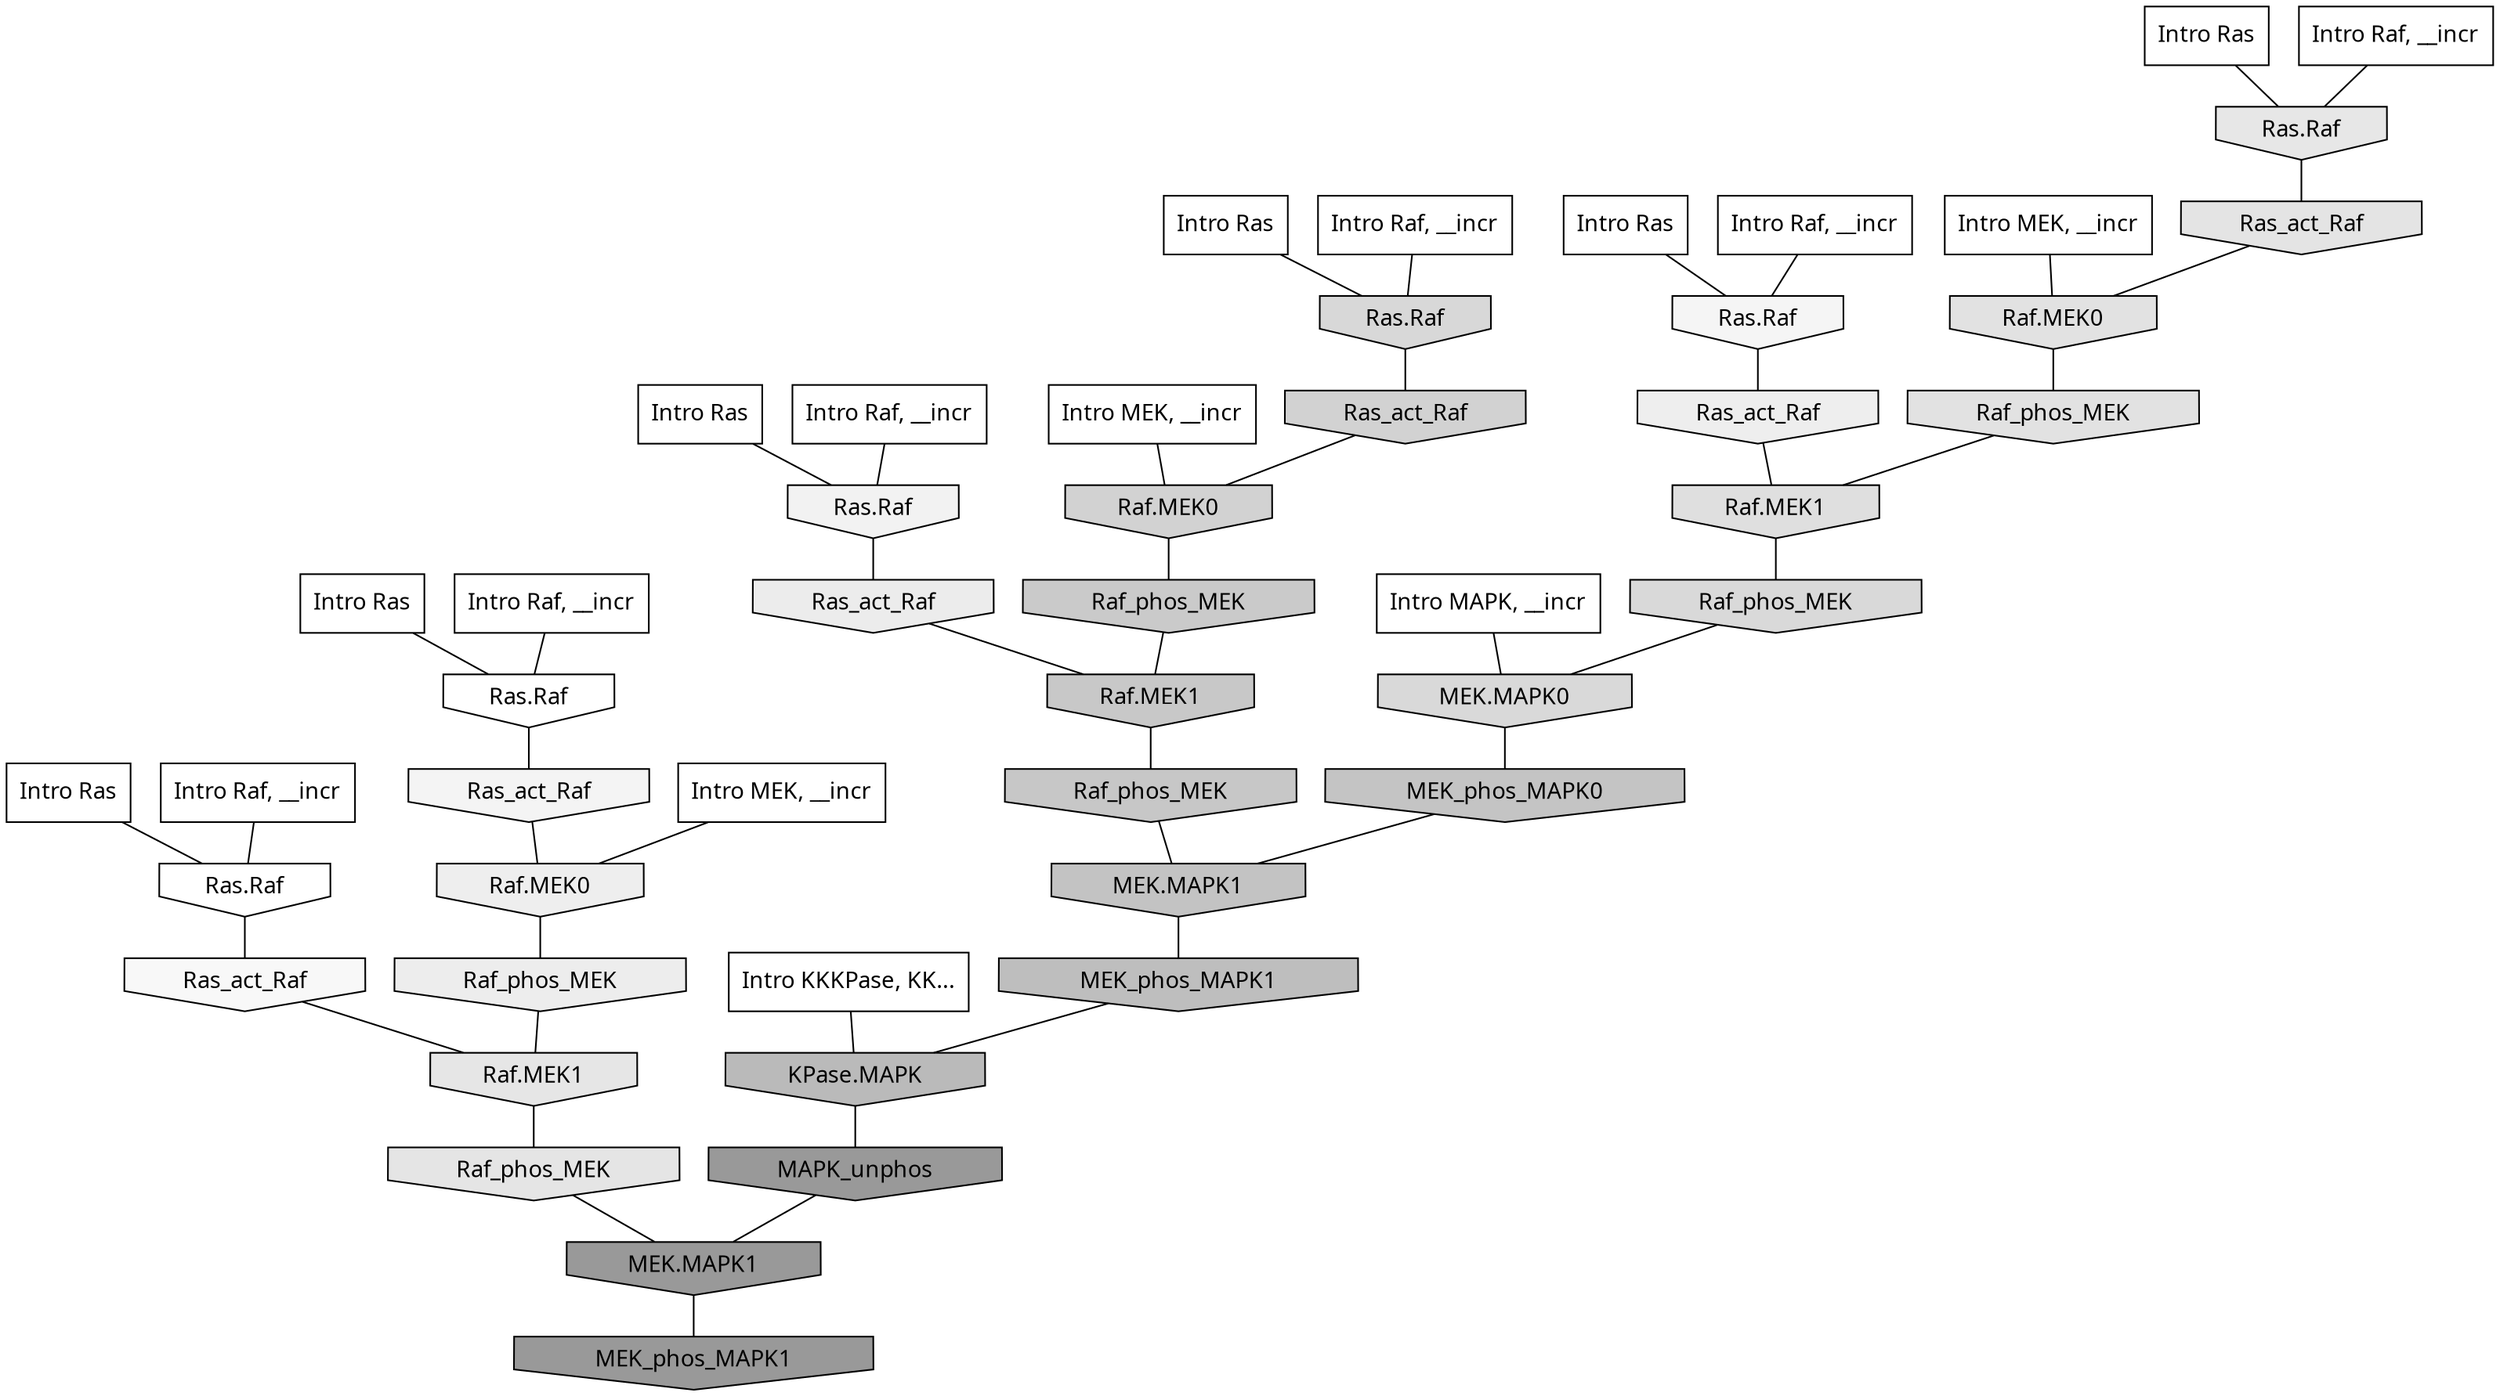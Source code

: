 digraph G{
  rankdir="TB";
  ranksep=0.30;
  node [fontname="CMU Serif"];
  edge [fontname="CMU Serif"];
  
  11 [label="Intro Ras", shape=rectangle, style=filled, fillcolor="0.000 0.000 1.000"]
  
  14 [label="Intro Ras", shape=rectangle, style=filled, fillcolor="0.000 0.000 1.000"]
  
  67 [label="Intro Ras", shape=rectangle, style=filled, fillcolor="0.000 0.000 1.000"]
  
  69 [label="Intro Ras", shape=rectangle, style=filled, fillcolor="0.000 0.000 1.000"]
  
  90 [label="Intro Ras", shape=rectangle, style=filled, fillcolor="0.000 0.000 1.000"]
  
  96 [label="Intro Ras", shape=rectangle, style=filled, fillcolor="0.000 0.000 1.000"]
  
  288 [label="Intro Raf, __incr", shape=rectangle, style=filled, fillcolor="0.000 0.000 1.000"]
  
  383 [label="Intro Raf, __incr", shape=rectangle, style=filled, fillcolor="0.000 0.000 1.000"]
  
  777 [label="Intro Raf, __incr", shape=rectangle, style=filled, fillcolor="0.000 0.000 1.000"]
  
  1001 [label="Intro Raf, __incr", shape=rectangle, style=filled, fillcolor="0.000 0.000 1.000"]
  
  1038 [label="Intro Raf, __incr", shape=rectangle, style=filled, fillcolor="0.000 0.000 1.000"]
  
  1064 [label="Intro Raf, __incr", shape=rectangle, style=filled, fillcolor="0.000 0.000 1.000"]
  
  1495 [label="Intro MEK, __incr", shape=rectangle, style=filled, fillcolor="0.000 0.000 1.000"]
  
  1588 [label="Intro MEK, __incr", shape=rectangle, style=filled, fillcolor="0.000 0.000 1.000"]
  
  1818 [label="Intro MEK, __incr", shape=rectangle, style=filled, fillcolor="0.000 0.000 1.000"]
  
  2534 [label="Intro MAPK, __incr", shape=rectangle, style=filled, fillcolor="0.000 0.000 1.000"]
  
  3145 [label="Intro KKKPase, KK...", shape=rectangle, style=filled, fillcolor="0.000 0.000 1.000"]
  
  3220 [label="Ras.Raf", shape=invhouse, style=filled, fillcolor="0.000 0.000 1.000"]
  
  3276 [label="Ras.Raf", shape=invhouse, style=filled, fillcolor="0.000 0.000 1.000"]
  
  3641 [label="Ras_act_Raf", shape=invhouse, style=filled, fillcolor="0.000 0.000 0.972"]
  
  3939 [label="Ras.Raf", shape=invhouse, style=filled, fillcolor="0.000 0.000 0.958"]
  
  4025 [label="Ras_act_Raf", shape=invhouse, style=filled, fillcolor="0.000 0.000 0.956"]
  
  4185 [label="Ras.Raf", shape=invhouse, style=filled, fillcolor="0.000 0.000 0.949"]
  
  4648 [label="Raf.MEK0", shape=invhouse, style=filled, fillcolor="0.000 0.000 0.930"]
  
  4682 [label="Ras_act_Raf", shape=invhouse, style=filled, fillcolor="0.000 0.000 0.930"]
  
  4778 [label="Raf_phos_MEK", shape=invhouse, style=filled, fillcolor="0.000 0.000 0.926"]
  
  4825 [label="Ras_act_Raf", shape=invhouse, style=filled, fillcolor="0.000 0.000 0.925"]
  
  5407 [label="Ras.Raf", shape=invhouse, style=filled, fillcolor="0.000 0.000 0.905"]
  
  5521 [label="Raf.MEK1", shape=invhouse, style=filled, fillcolor="0.000 0.000 0.900"]
  
  5673 [label="Raf_phos_MEK", shape=invhouse, style=filled, fillcolor="0.000 0.000 0.895"]
  
  5710 [label="Ras_act_Raf", shape=invhouse, style=filled, fillcolor="0.000 0.000 0.893"]
  
  6014 [label="Raf.MEK0", shape=invhouse, style=filled, fillcolor="0.000 0.000 0.884"]
  
  6068 [label="Raf_phos_MEK", shape=invhouse, style=filled, fillcolor="0.000 0.000 0.883"]
  
  6352 [label="Raf.MEK1", shape=invhouse, style=filled, fillcolor="0.000 0.000 0.875"]
  
  7525 [label="Raf_phos_MEK", shape=invhouse, style=filled, fillcolor="0.000 0.000 0.851"]
  
  7527 [label="MEK.MAPK0", shape=invhouse, style=filled, fillcolor="0.000 0.000 0.851"]
  
  7810 [label="Ras.Raf", shape=invhouse, style=filled, fillcolor="0.000 0.000 0.846"]
  
  9201 [label="Ras_act_Raf", shape=invhouse, style=filled, fillcolor="0.000 0.000 0.821"]
  
  9205 [label="Raf.MEK0", shape=invhouse, style=filled, fillcolor="0.000 0.000 0.821"]
  
  11614 [label="Raf_phos_MEK", shape=invhouse, style=filled, fillcolor="0.000 0.000 0.792"]
  
  12299 [label="Raf.MEK1", shape=invhouse, style=filled, fillcolor="0.000 0.000 0.785"]
  
  13077 [label="Raf_phos_MEK", shape=invhouse, style=filled, fillcolor="0.000 0.000 0.778"]
  
  14529 [label="MEK_phos_MAPK0", shape=invhouse, style=filled, fillcolor="0.000 0.000 0.766"]
  
  14947 [label="MEK.MAPK1", shape=invhouse, style=filled, fillcolor="0.000 0.000 0.763"]
  
  16543 [label="MEK_phos_MAPK1", shape=invhouse, style=filled, fillcolor="0.000 0.000 0.744"]
  
  17535 [label="KPase.MAPK", shape=invhouse, style=filled, fillcolor="0.000 0.000 0.727"]
  
  21607 [label="MAPK_unphos", shape=invhouse, style=filled, fillcolor="0.000 0.000 0.600"]
  
  21609 [label="MEK.MAPK1", shape=invhouse, style=filled, fillcolor="0.000 0.000 0.600"]
  
  21615 [label="MEK_phos_MAPK1", shape=invhouse, style=filled, fillcolor="0.000 0.000 0.600"]
  
  
  21609 -> 21615 [dir=none, color="0.000 0.000 0.000"] 
  21607 -> 21609 [dir=none, color="0.000 0.000 0.000"] 
  17535 -> 21607 [dir=none, color="0.000 0.000 0.000"] 
  16543 -> 17535 [dir=none, color="0.000 0.000 0.000"] 
  14947 -> 16543 [dir=none, color="0.000 0.000 0.000"] 
  14529 -> 14947 [dir=none, color="0.000 0.000 0.000"] 
  13077 -> 14947 [dir=none, color="0.000 0.000 0.000"] 
  12299 -> 13077 [dir=none, color="0.000 0.000 0.000"] 
  11614 -> 12299 [dir=none, color="0.000 0.000 0.000"] 
  9205 -> 11614 [dir=none, color="0.000 0.000 0.000"] 
  9201 -> 9205 [dir=none, color="0.000 0.000 0.000"] 
  7810 -> 9201 [dir=none, color="0.000 0.000 0.000"] 
  7527 -> 14529 [dir=none, color="0.000 0.000 0.000"] 
  7525 -> 7527 [dir=none, color="0.000 0.000 0.000"] 
  6352 -> 7525 [dir=none, color="0.000 0.000 0.000"] 
  6068 -> 6352 [dir=none, color="0.000 0.000 0.000"] 
  6014 -> 6068 [dir=none, color="0.000 0.000 0.000"] 
  5710 -> 6014 [dir=none, color="0.000 0.000 0.000"] 
  5673 -> 21609 [dir=none, color="0.000 0.000 0.000"] 
  5521 -> 5673 [dir=none, color="0.000 0.000 0.000"] 
  5407 -> 5710 [dir=none, color="0.000 0.000 0.000"] 
  4825 -> 12299 [dir=none, color="0.000 0.000 0.000"] 
  4778 -> 5521 [dir=none, color="0.000 0.000 0.000"] 
  4682 -> 6352 [dir=none, color="0.000 0.000 0.000"] 
  4648 -> 4778 [dir=none, color="0.000 0.000 0.000"] 
  4185 -> 4825 [dir=none, color="0.000 0.000 0.000"] 
  4025 -> 4648 [dir=none, color="0.000 0.000 0.000"] 
  3939 -> 4682 [dir=none, color="0.000 0.000 0.000"] 
  3641 -> 5521 [dir=none, color="0.000 0.000 0.000"] 
  3276 -> 3641 [dir=none, color="0.000 0.000 0.000"] 
  3220 -> 4025 [dir=none, color="0.000 0.000 0.000"] 
  3145 -> 17535 [dir=none, color="0.000 0.000 0.000"] 
  2534 -> 7527 [dir=none, color="0.000 0.000 0.000"] 
  1818 -> 6014 [dir=none, color="0.000 0.000 0.000"] 
  1588 -> 9205 [dir=none, color="0.000 0.000 0.000"] 
  1495 -> 4648 [dir=none, color="0.000 0.000 0.000"] 
  1064 -> 5407 [dir=none, color="0.000 0.000 0.000"] 
  1038 -> 4185 [dir=none, color="0.000 0.000 0.000"] 
  1001 -> 3939 [dir=none, color="0.000 0.000 0.000"] 
  777 -> 3276 [dir=none, color="0.000 0.000 0.000"] 
  383 -> 3220 [dir=none, color="0.000 0.000 0.000"] 
  288 -> 7810 [dir=none, color="0.000 0.000 0.000"] 
  96 -> 5407 [dir=none, color="0.000 0.000 0.000"] 
  90 -> 3939 [dir=none, color="0.000 0.000 0.000"] 
  69 -> 3276 [dir=none, color="0.000 0.000 0.000"] 
  67 -> 7810 [dir=none, color="0.000 0.000 0.000"] 
  14 -> 3220 [dir=none, color="0.000 0.000 0.000"] 
  11 -> 4185 [dir=none, color="0.000 0.000 0.000"] 
  
  }
